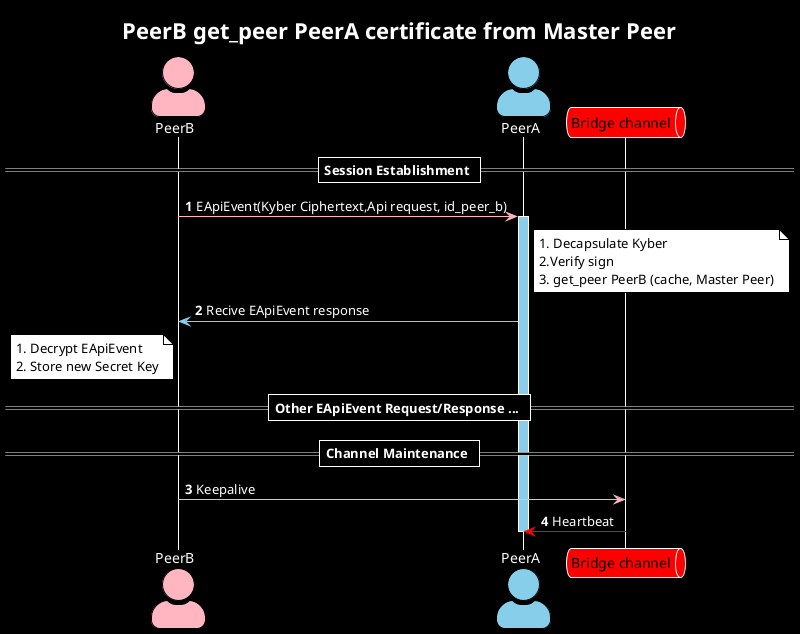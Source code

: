 @startuml
!theme plain

' Global dark theme settings
skinparam backgroundColor #000000
skinparam defaultFontColor #FFFFFF

' Note specific settings
skinparam note {
    BackgroundColor #FFFFFF
    BorderColor #000000
    FontColor #000000
}

' Actor specific settings - using monochrome style
skinparam actorStyle awesome
skinparam actor {
    StereotypeFontColor #FFFFFF
    FontColor #FFFFFF
}

' Control specific settings
skinparam control {
    FontColor #FFFFFF
    FontSize 17
    BackgroundColor $MASTER_PEER_COLOR
    BorderColor $MASTER_PEER_COLOR
    ScaleX 1.5
    ScaleY 1.5
}

' Queue specific settings
skinparam queue {
    BackgroundColor #FFFFFF
    BorderColor #FFFFFF
    FontColor #000000
}

' Sequence styling
skinparam sequence {
    LifeLineBorderColor #FFFFFF
    LifeLineBackgroundColor #000000
    ParticipantBorderColor #FFFFFF
    GroupBackgroundColor #000000
    GroupBodyBackgroundColor #000000
    GroupBorderColor #FFFFFF
    GroupFontColor #FFFFFF
    DividerBackgroundColor #000000
    DividerBorderColor #FFFFFF
    DividerFontColor #FFFFFF
}

' Colors
!$PEER_A_COLOR = "#87CEEB"
!$MASTER_PEER_COLOR = "#90EE90"
!$PEER_B_COLOR = "#FFB6C1"
!$SYSTEM_COLOR = "#FFFFFF"
!$MEMORY_COLOR = "#FFFFFF"
!$BRIDGE_COLOR = "#ff0000"

' Participants
actor "PeerB" as PB $PEER_B_COLOR
actor "PeerA" as PA $PEER_A_COLOR
queue "Bridge channel" as SC $BRIDGE_COLOR

title PeerB get_peer PeerA certificate from Master Peer 

autonumber
== Session Establishment ==

PB -[$PEER_B_COLOR]> PA: EApiEvent(Kyber Ciphertext,Api request, id_peer_b)
activate PA $PEER_A_COLOR
note right PA: 1. Decapsulate Kyber\n2.Verify sign\n3. get_peer PeerB (cache, Master Peer)

PA -[$PEER_A_COLOR]> PB: Recive EApiEvent response
note left PB: 1. Decrypt EApiEvent\n2. Store new Secret Key

== Other EApiEvent Request/Response ... ==


== Channel Maintenance ==

PB -[$PEER_B_COLOR]> SC: Keepalive
SC -[$BRIDGE_COLOR]> PA: Heartbeat

deactivate PA
@enduml